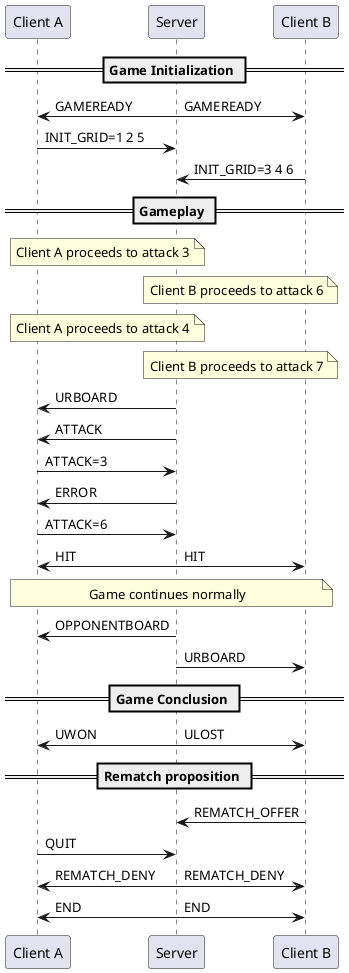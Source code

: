 @startuml
!pragma teoz true
participant "Client A" as CA
participant "Server" as S
participant "Client B" as CB

== Game Initialization ==

S -> CA: GAMEREADY
& S -> CB: GAMEREADY
CA -> S: INIT_GRID=1 2 5
CB -> S: INIT_GRID=3 4 6

== Gameplay ==
note over CA, S : Client A proceeds to attack 3
note over CB, S : Client B proceeds to attack 6
note over CA, S : Client A proceeds to attack 4
note over CB, S : Client B proceeds to attack 7
S -> CA: URBOARD
S -> CA: ATTACK
CA -> S: ATTACK=3
S -> CA: ERROR
CA -> S: ATTACK=6
S -> CA: HIT
& S -> CB: HIT
note over CA, CB: Game continues normally
S -> CA: OPPONENTBOARD
S -> CB: URBOARD

== Game Conclusion ==
S -> CA: UWON
& S -> CB: ULOST
== Rematch proposition ==
CB -> S: REMATCH_OFFER
CA -> S: QUIT
S -> CA: REMATCH_DENY
& S -> CB: REMATCH_DENY
S -> CA: END
& S -> CB: END
@enduml

